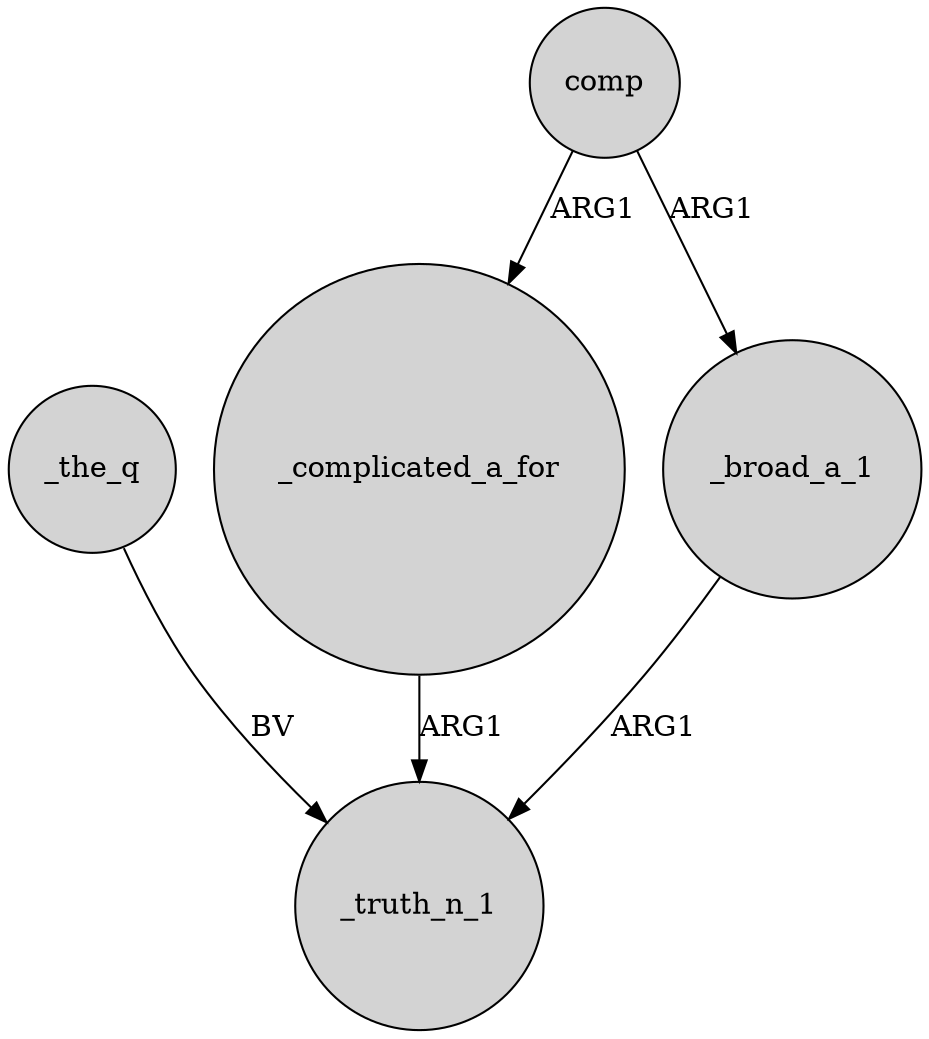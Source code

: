 digraph {
	node [shape=circle style=filled]
	_the_q -> _truth_n_1 [label=BV]
	_complicated_a_for -> _truth_n_1 [label=ARG1]
	comp -> _broad_a_1 [label=ARG1]
	_broad_a_1 -> _truth_n_1 [label=ARG1]
	comp -> _complicated_a_for [label=ARG1]
}
